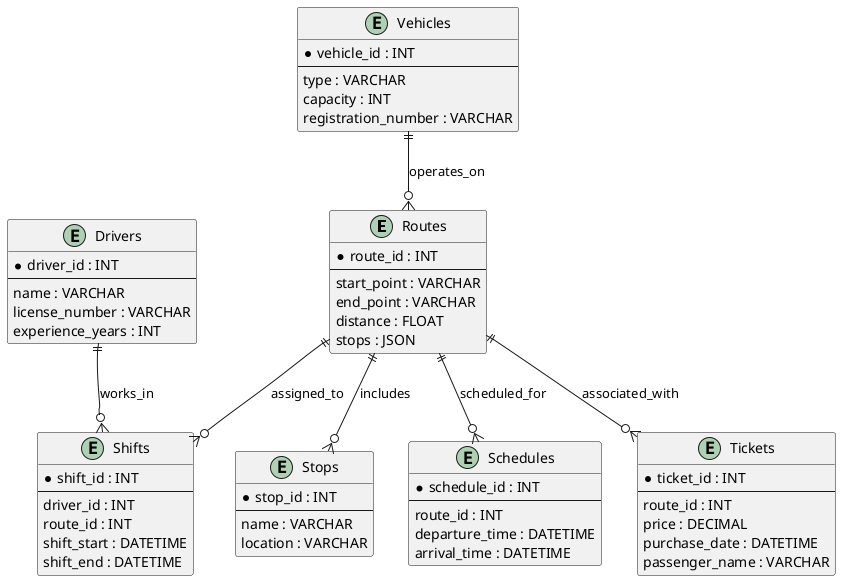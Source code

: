 @startuml
entity "Routes" as Routes {
    * route_id : INT
    --
    start_point : VARCHAR
    end_point : VARCHAR
    distance : FLOAT
    stops : JSON
}

entity "Drivers" as Drivers {
    * driver_id : INT
    --
    name : VARCHAR
    license_number : VARCHAR
    experience_years : INT
}

entity "Vehicles" as Vehicles {
    * vehicle_id : INT
    --
    type : VARCHAR
    capacity : INT
    registration_number : VARCHAR
}

entity "Stops" as Stops {
    * stop_id : INT
    --
    name : VARCHAR
    location : VARCHAR
}

entity "Schedules" as Schedules {
    * schedule_id : INT
    --
    route_id : INT
    departure_time : DATETIME
    arrival_time : DATETIME
}

entity "Tickets" as Tickets {
    * ticket_id : INT
    --
    route_id : INT
    price : DECIMAL
    purchase_date : DATETIME
    passenger_name : VARCHAR
}

entity "Shifts" as Shifts {
    * shift_id : INT
    --
    driver_id : INT
    route_id : INT
    shift_start : DATETIME
    shift_end : DATETIME
}

Routes ||--o{ Stops : includes
Routes ||--o{ Schedules : scheduled_for
Routes ||--o{ Tickets : associated_with
Routes ||--o{ Shifts : assigned_to
Drivers ||--o{ Shifts : works_in
Vehicles ||--o{ Routes : operates_on
@enduml
